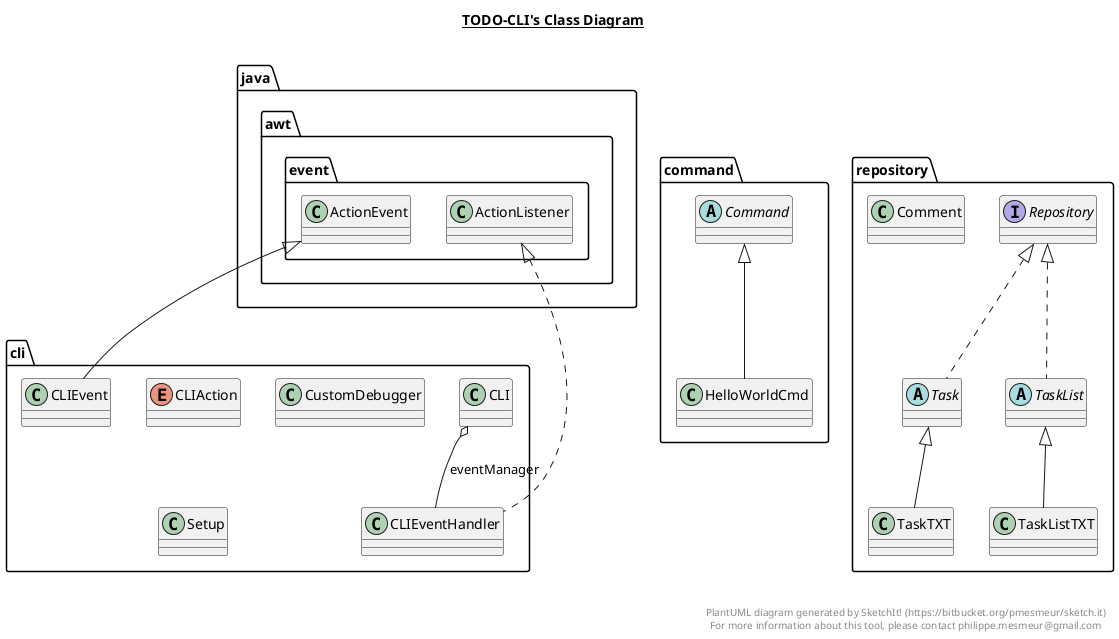 @startuml

title __TODO-CLI's Class Diagram__\n

  namespace cli {
    class cli.CLI {
    }
  }
  

  namespace cli {
    enum CLIAction {
    }
  }
  

  namespace cli {
    class cli.CLIEvent {
    }
  }
  

  namespace cli {
    class cli.CLIEventHandler {
    }
  }
  

  namespace cli {
    class cli.CustomDebugger {
    }
  }
  

  namespace cli {
    class cli.Setup {
    }
  }
  

  namespace command {
    abstract class command.Command {
    }
  }
  

  namespace command {
    class command.HelloWorldCmd {
    }
  }
  

  namespace repository {
    class repository.Comment {
    }
  }
  

  namespace repository {
    interface repository.Repository {
    }
  }
  

  namespace repository {
    abstract class repository.Task {
    }
  }
  

  namespace repository {
    abstract class repository.TaskList {
    }
  }
  

  namespace repository {
    class repository.TaskListTXT {
    }
  }
  

  namespace repository {
    class repository.TaskTXT {
    }
  }
  

  cli.CLI o-- cli.CLIEventHandler : eventManager
  cli.CLIEvent -up-|> java.awt.event.ActionEvent
  cli.CLIEventHandler .up.|> java.awt.event.ActionListener
  command.HelloWorldCmd -up-|> command.Command
  repository.Task .up.|> repository.Repository
  repository.TaskList .up.|> repository.Repository
  repository.TaskListTXT -up-|> repository.TaskList
  repository.TaskTXT -up-|> repository.Task


right footer


PlantUML diagram generated by SketchIt! (https://bitbucket.org/pmesmeur/sketch.it)
For more information about this tool, please contact philippe.mesmeur@gmail.com
endfooter

@enduml
